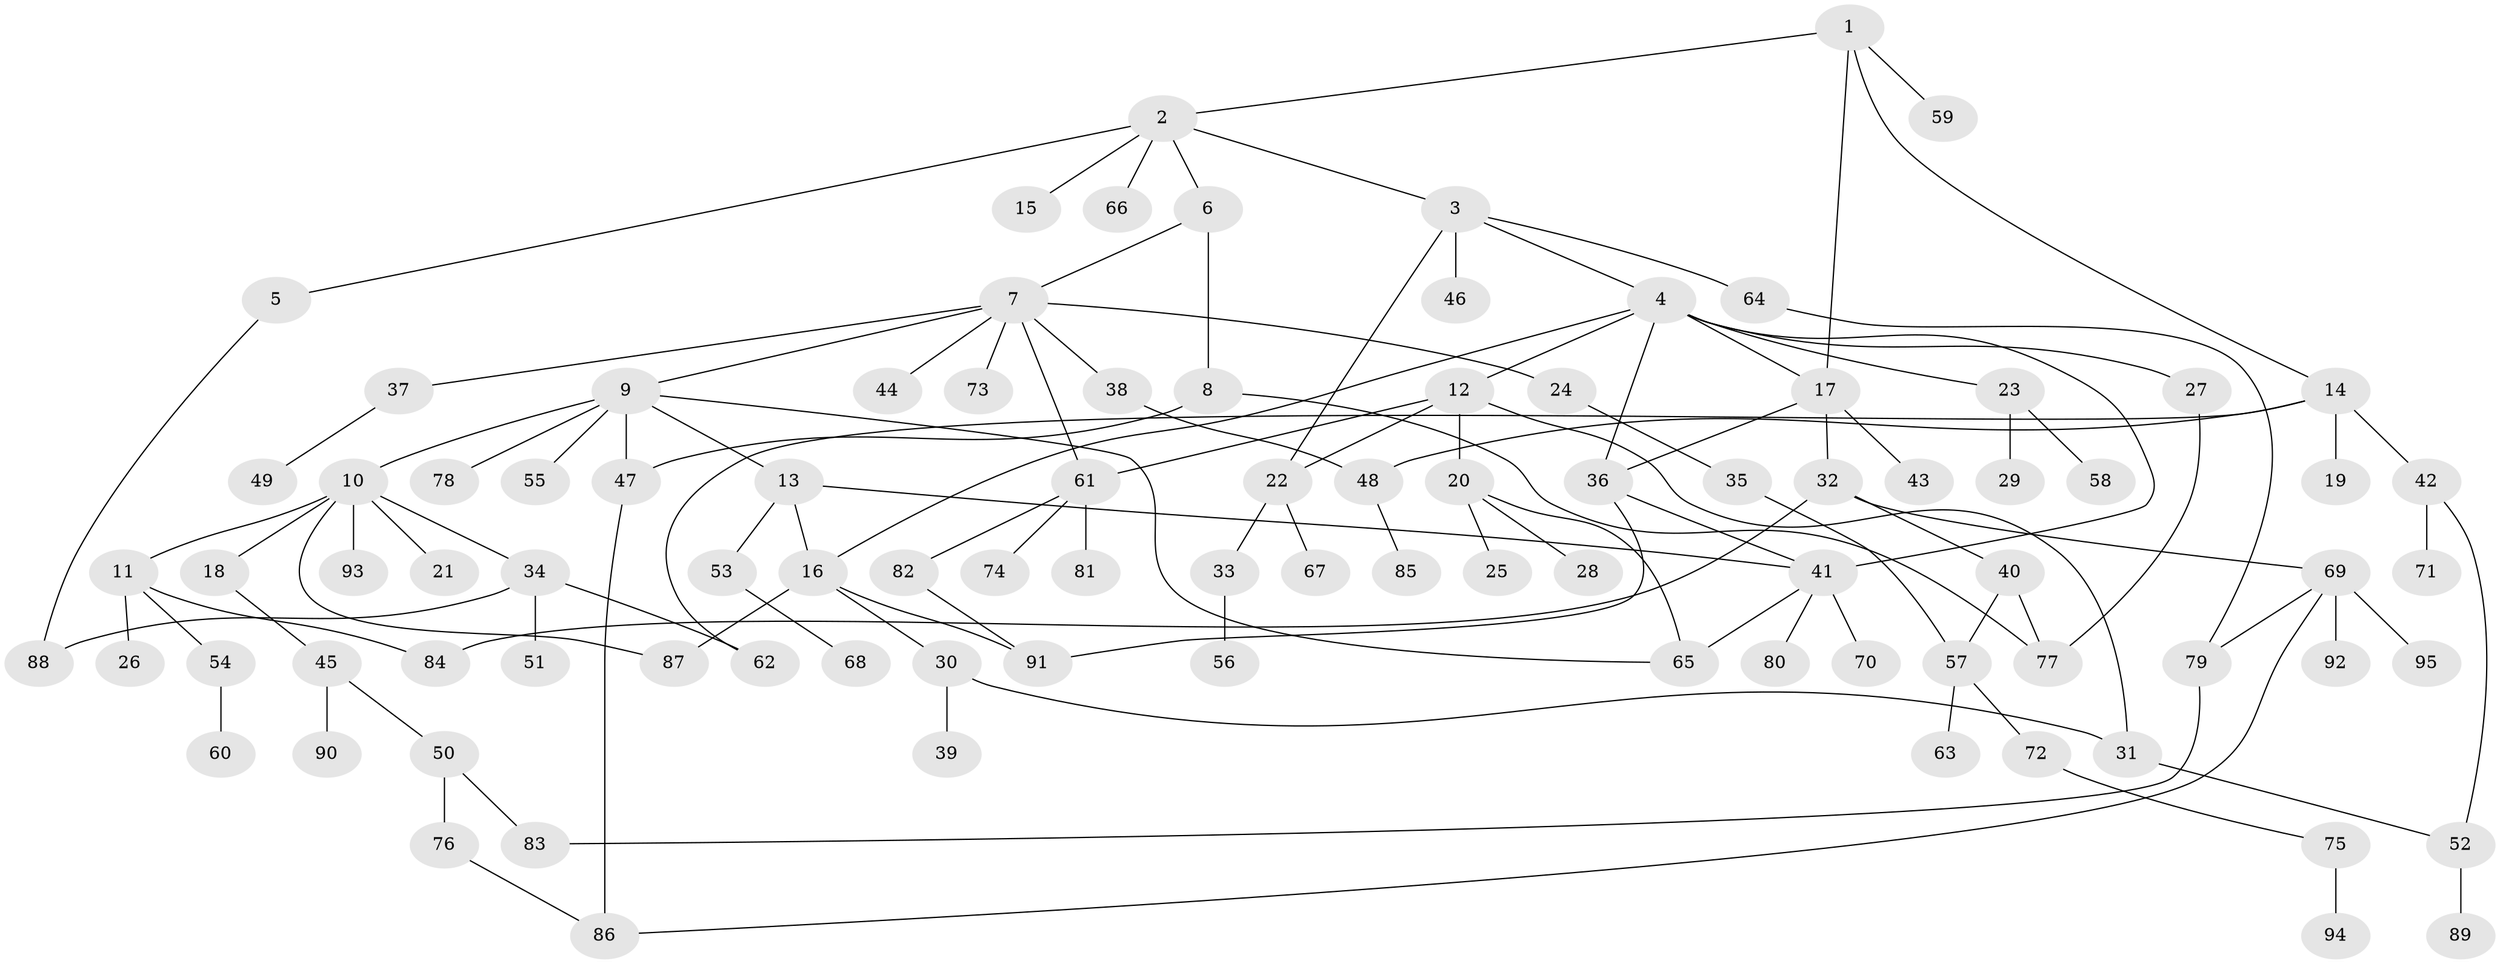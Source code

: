 // Generated by graph-tools (version 1.1) at 2025/25/03/09/25 03:25:27]
// undirected, 95 vertices, 120 edges
graph export_dot {
graph [start="1"]
  node [color=gray90,style=filled];
  1;
  2;
  3;
  4;
  5;
  6;
  7;
  8;
  9;
  10;
  11;
  12;
  13;
  14;
  15;
  16;
  17;
  18;
  19;
  20;
  21;
  22;
  23;
  24;
  25;
  26;
  27;
  28;
  29;
  30;
  31;
  32;
  33;
  34;
  35;
  36;
  37;
  38;
  39;
  40;
  41;
  42;
  43;
  44;
  45;
  46;
  47;
  48;
  49;
  50;
  51;
  52;
  53;
  54;
  55;
  56;
  57;
  58;
  59;
  60;
  61;
  62;
  63;
  64;
  65;
  66;
  67;
  68;
  69;
  70;
  71;
  72;
  73;
  74;
  75;
  76;
  77;
  78;
  79;
  80;
  81;
  82;
  83;
  84;
  85;
  86;
  87;
  88;
  89;
  90;
  91;
  92;
  93;
  94;
  95;
  1 -- 2;
  1 -- 14;
  1 -- 17;
  1 -- 59;
  2 -- 3;
  2 -- 5;
  2 -- 6;
  2 -- 15;
  2 -- 66;
  3 -- 4;
  3 -- 46;
  3 -- 64;
  3 -- 22;
  4 -- 12;
  4 -- 23;
  4 -- 27;
  4 -- 36;
  4 -- 16;
  4 -- 41;
  4 -- 17;
  5 -- 88;
  6 -- 7;
  6 -- 8;
  7 -- 9;
  7 -- 24;
  7 -- 37;
  7 -- 38;
  7 -- 44;
  7 -- 61;
  7 -- 73;
  8 -- 47;
  8 -- 77;
  9 -- 10;
  9 -- 13;
  9 -- 47;
  9 -- 55;
  9 -- 78;
  9 -- 65;
  10 -- 11;
  10 -- 18;
  10 -- 21;
  10 -- 34;
  10 -- 87;
  10 -- 93;
  11 -- 26;
  11 -- 54;
  11 -- 84;
  12 -- 20;
  12 -- 22;
  12 -- 31;
  12 -- 61;
  13 -- 16;
  13 -- 53;
  13 -- 41;
  14 -- 19;
  14 -- 42;
  14 -- 48;
  14 -- 62;
  16 -- 30;
  16 -- 87;
  16 -- 91;
  17 -- 32;
  17 -- 43;
  17 -- 36;
  18 -- 45;
  20 -- 25;
  20 -- 28;
  20 -- 65;
  22 -- 33;
  22 -- 67;
  23 -- 29;
  23 -- 58;
  24 -- 35;
  27 -- 77;
  30 -- 39;
  30 -- 31;
  31 -- 52;
  32 -- 40;
  32 -- 69;
  32 -- 84;
  33 -- 56;
  34 -- 51;
  34 -- 62;
  34 -- 88;
  35 -- 57;
  36 -- 41;
  36 -- 91;
  37 -- 49;
  38 -- 48;
  40 -- 57;
  40 -- 77;
  41 -- 70;
  41 -- 80;
  41 -- 65;
  42 -- 52;
  42 -- 71;
  45 -- 50;
  45 -- 90;
  47 -- 86;
  48 -- 85;
  50 -- 76;
  50 -- 83;
  52 -- 89;
  53 -- 68;
  54 -- 60;
  57 -- 63;
  57 -- 72;
  61 -- 74;
  61 -- 81;
  61 -- 82;
  64 -- 79;
  69 -- 92;
  69 -- 95;
  69 -- 79;
  69 -- 86;
  72 -- 75;
  75 -- 94;
  76 -- 86;
  79 -- 83;
  82 -- 91;
}
